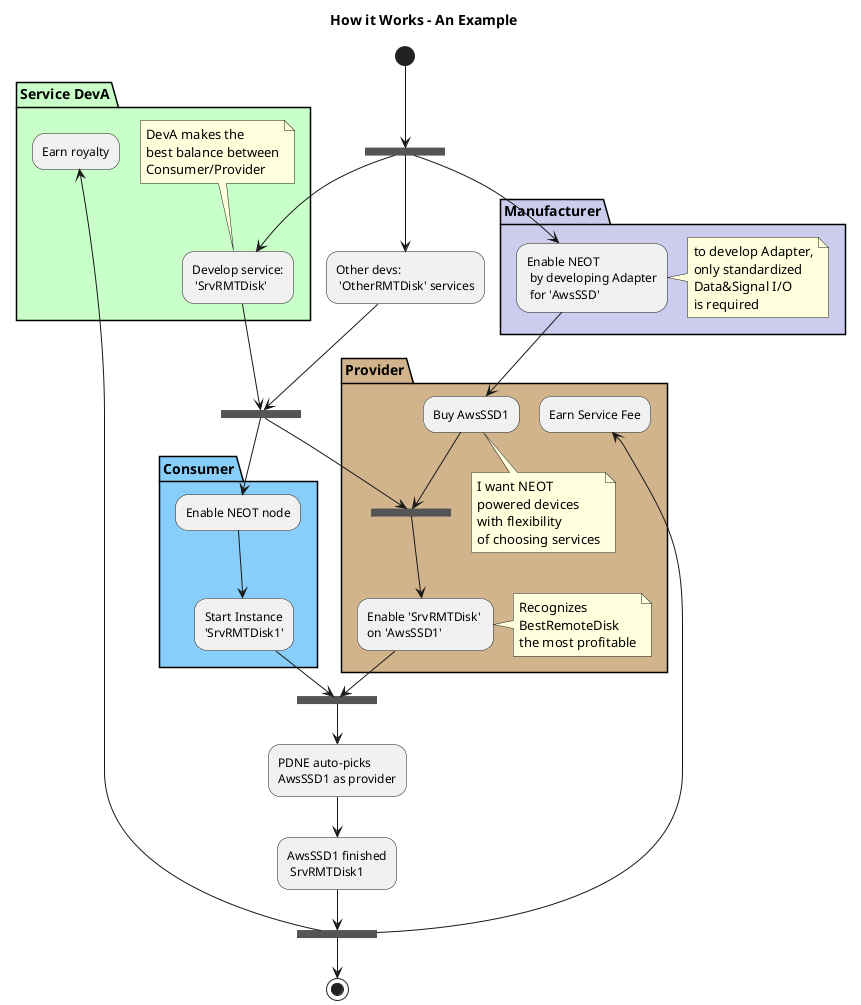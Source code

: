 @startuml

title How it Works - An Example 

(*) --> ===BStart=== 
partition Manufacturer #CCCCEE{
    --> "Enable NEOT\n by developing Adapter\n for 'AwsSSD'"
    note right
    to develop Adapter,
    only standardized
    Data&Signal I/O
    is required
    end note
}

partition Provider {
    --> Buy AwsSSD1 
    note bottom
    I want NEOT 
    powered devices
    with flexibility
    of choosing services
    end note
    --> ===BManuDeploy===
    -->"Enable 'SrvRMTDisk' \non 'AwsSSD1'"
    note right
    Recognizes 
    BestRemoteDisk
    the most profitable
    end note
    
}

--> ===BService===

partition "Service DevA" #TECHNOLOGY{
    ===BStart=== --> "Develop service:\n 'SrvRMTDisk'"
    note top
    DevA makes the
    best balance between
    Consumer/Provider
    end note
}

--> ===BDev=== 
--> ===BManuDeploy===
===BStart=== --> "Other devs:\n 'OtherRMTDisk' services"
--> ===BDev=== 



partition Consumer #LightSkyBlue{
    ===BDev===  -->Enable NEOT node
    --> "Start Instance\n'SrvRMTDisk1'"
}
--> ===BService===
--> "PDNE auto-picks\nAwsSSD1 as provider"
--> "AwsSSD1 finished\n SrvRMTDisk1"
--> ===BSuccess===

partition Provider #TAN{
    ===BSuccess=== --> Earn Service Fee
}
partition "Service DevA" {
    ===BSuccess=== --> Earn royalty
}

===BSuccess=== --> (*)

@enduml